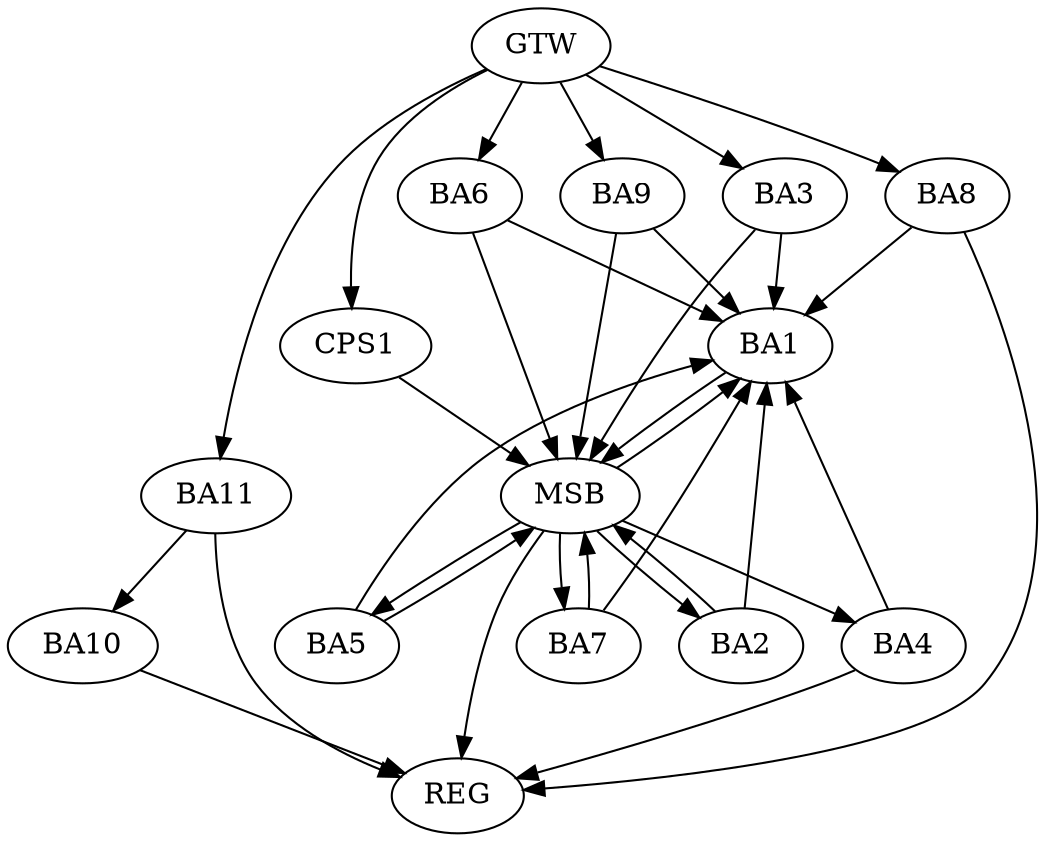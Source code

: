 strict digraph G {
  BA1 [ label="BA1" ];
  BA2 [ label="BA2" ];
  BA3 [ label="BA3" ];
  BA4 [ label="BA4" ];
  BA5 [ label="BA5" ];
  BA6 [ label="BA6" ];
  BA7 [ label="BA7" ];
  BA8 [ label="BA8" ];
  BA9 [ label="BA9" ];
  BA10 [ label="BA10" ];
  BA11 [ label="BA11" ];
  CPS1 [ label="CPS1" ];
  GTW [ label="GTW" ];
  REG [ label="REG" ];
  MSB [ label="MSB" ];
  BA4 -> BA1;
  BA8 -> BA1;
  BA11 -> BA10;
  GTW -> BA3;
  GTW -> BA6;
  GTW -> BA8;
  GTW -> BA9;
  GTW -> BA11;
  GTW -> CPS1;
  BA4 -> REG;
  BA8 -> REG;
  BA10 -> REG;
  BA11 -> REG;
  BA1 -> MSB;
  MSB -> BA2;
  MSB -> REG;
  BA2 -> MSB;
  MSB -> BA1;
  BA3 -> MSB;
  BA5 -> MSB;
  MSB -> BA4;
  BA6 -> MSB;
  BA7 -> MSB;
  BA9 -> MSB;
  MSB -> BA5;
  CPS1 -> MSB;
  MSB -> BA7;
  BA3 -> BA1;
  BA9 -> BA1;
  BA6 -> BA1;
  BA2 -> BA1;
  BA7 -> BA1;
  BA5 -> BA1;
}
